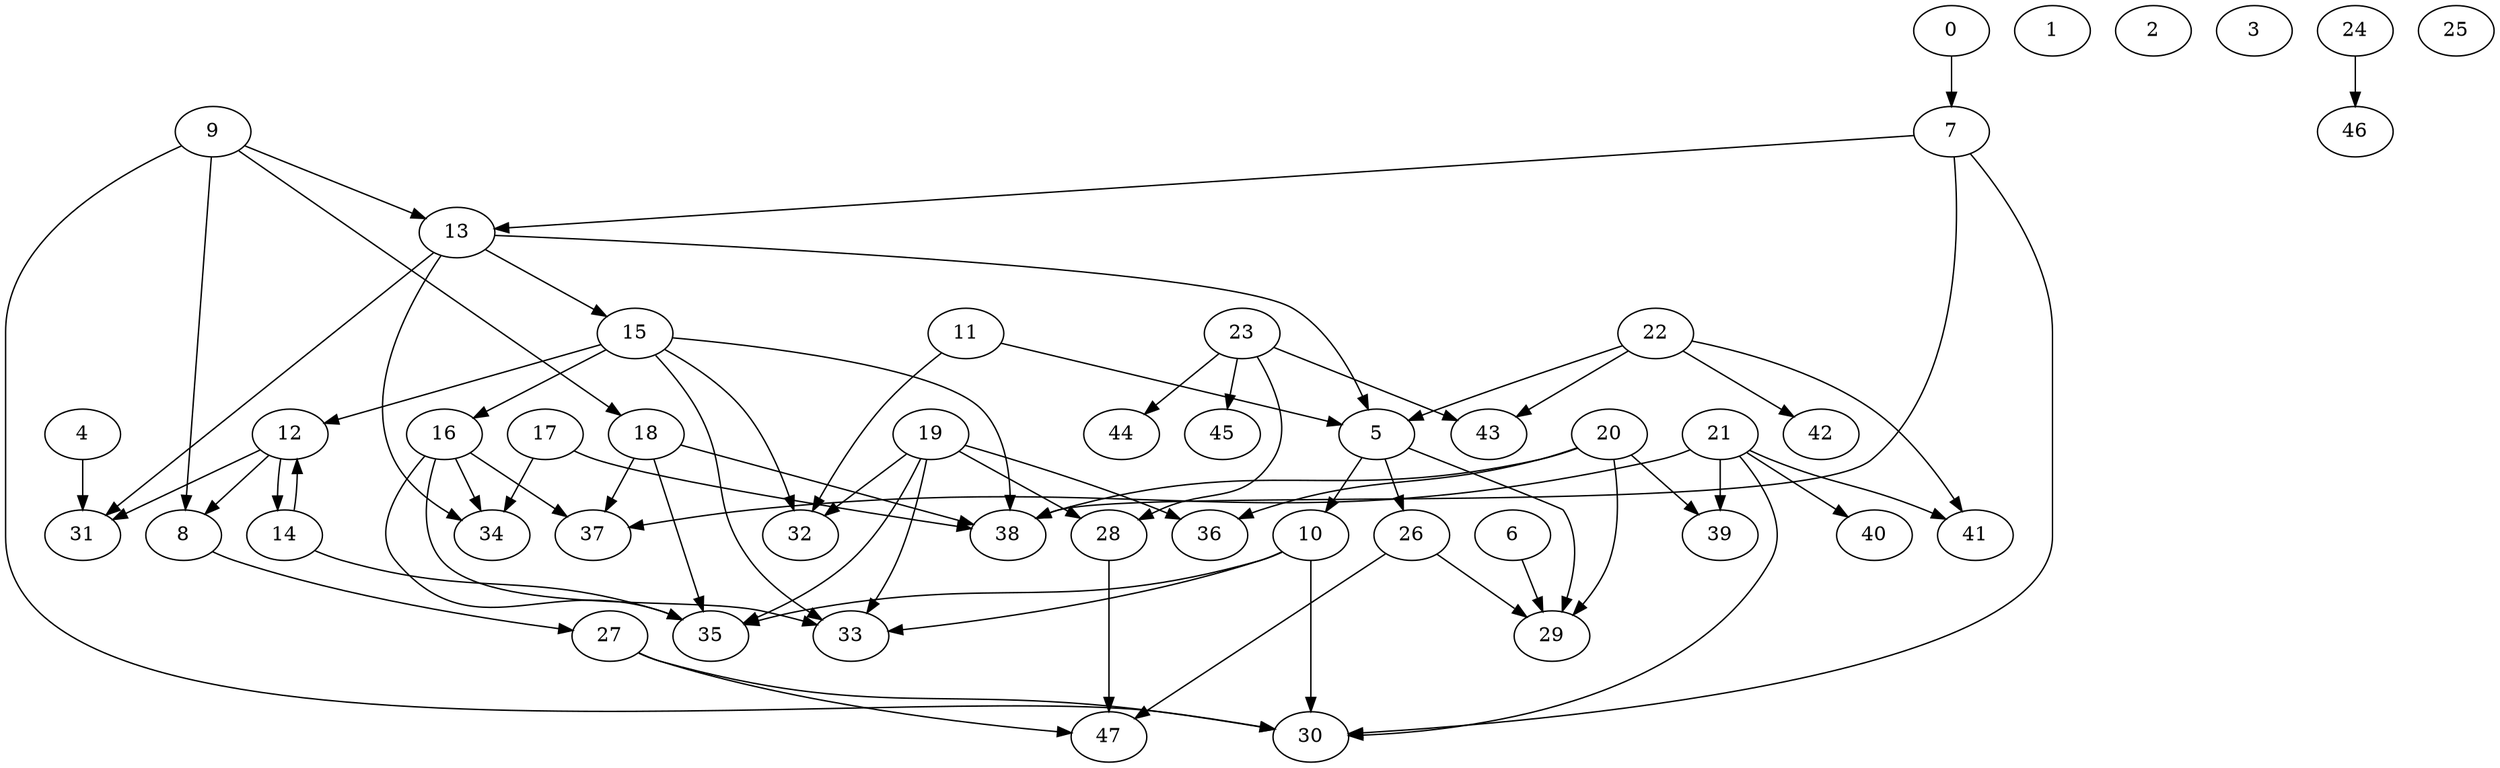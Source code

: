 /* Created by igraph @VERSION@ */
digraph {
  0;
  1;
  2;
  3;
  4;
  5;
  6;
  7;
  8;
  9;
  10;
  11;
  12;
  13;
  14;
  15;
  16;
  17;
  18;
  19;
  20;
  21;
  22;
  23;
  24;
  25;
  26;
  27;
  28;
  29;
  30;
  31;
  32;
  33;
  34;
  35;
  36;
  37;
  38;
  39;
  40;
  41;
  42;
  43;
  44;
  45;
  46;
  47;

  0 -> 7;
  4 -> 31;
  5 -> 10;
  5 -> 26;
  5 -> 29;
  6 -> 29;
  7 -> 13;
  7 -> 30;
  7 -> 38;
  8 -> 27;
  9 -> 8;
  9 -> 13;
  9 -> 18;
  9 -> 30;
  10 -> 30;
  10 -> 33;
  10 -> 35;
  11 -> 5;
  11 -> 32;
  12 -> 8;
  12 -> 14;
  12 -> 31;
  13 -> 5;
  13 -> 15;
  13 -> 31;
  13 -> 34;
  14 -> 12;
  14 -> 35;
  15 -> 12;
  15 -> 16;
  15 -> 32;
  15 -> 33;
  15 -> 38;
  16 -> 33;
  16 -> 34;
  16 -> 35;
  16 -> 37;
  17 -> 34;
  17 -> 38;
  18 -> 35;
  18 -> 37;
  18 -> 38;
  19 -> 28;
  19 -> 32;
  19 -> 33;
  19 -> 35;
  19 -> 36;
  20 -> 29;
  20 -> 36;
  20 -> 38;
  20 -> 39;
  21 -> 30;
  21 -> 37;
  21 -> 39;
  21 -> 40;
  21 -> 41;
  22 -> 5;
  22 -> 41;
  22 -> 42;
  22 -> 43;
  23 -> 28;
  23 -> 43;
  23 -> 44;
  23 -> 45;
  24 -> 46;
  26 -> 29;
  26 -> 47;
  27 -> 30;
  27 -> 47;
  28 -> 47;
}
